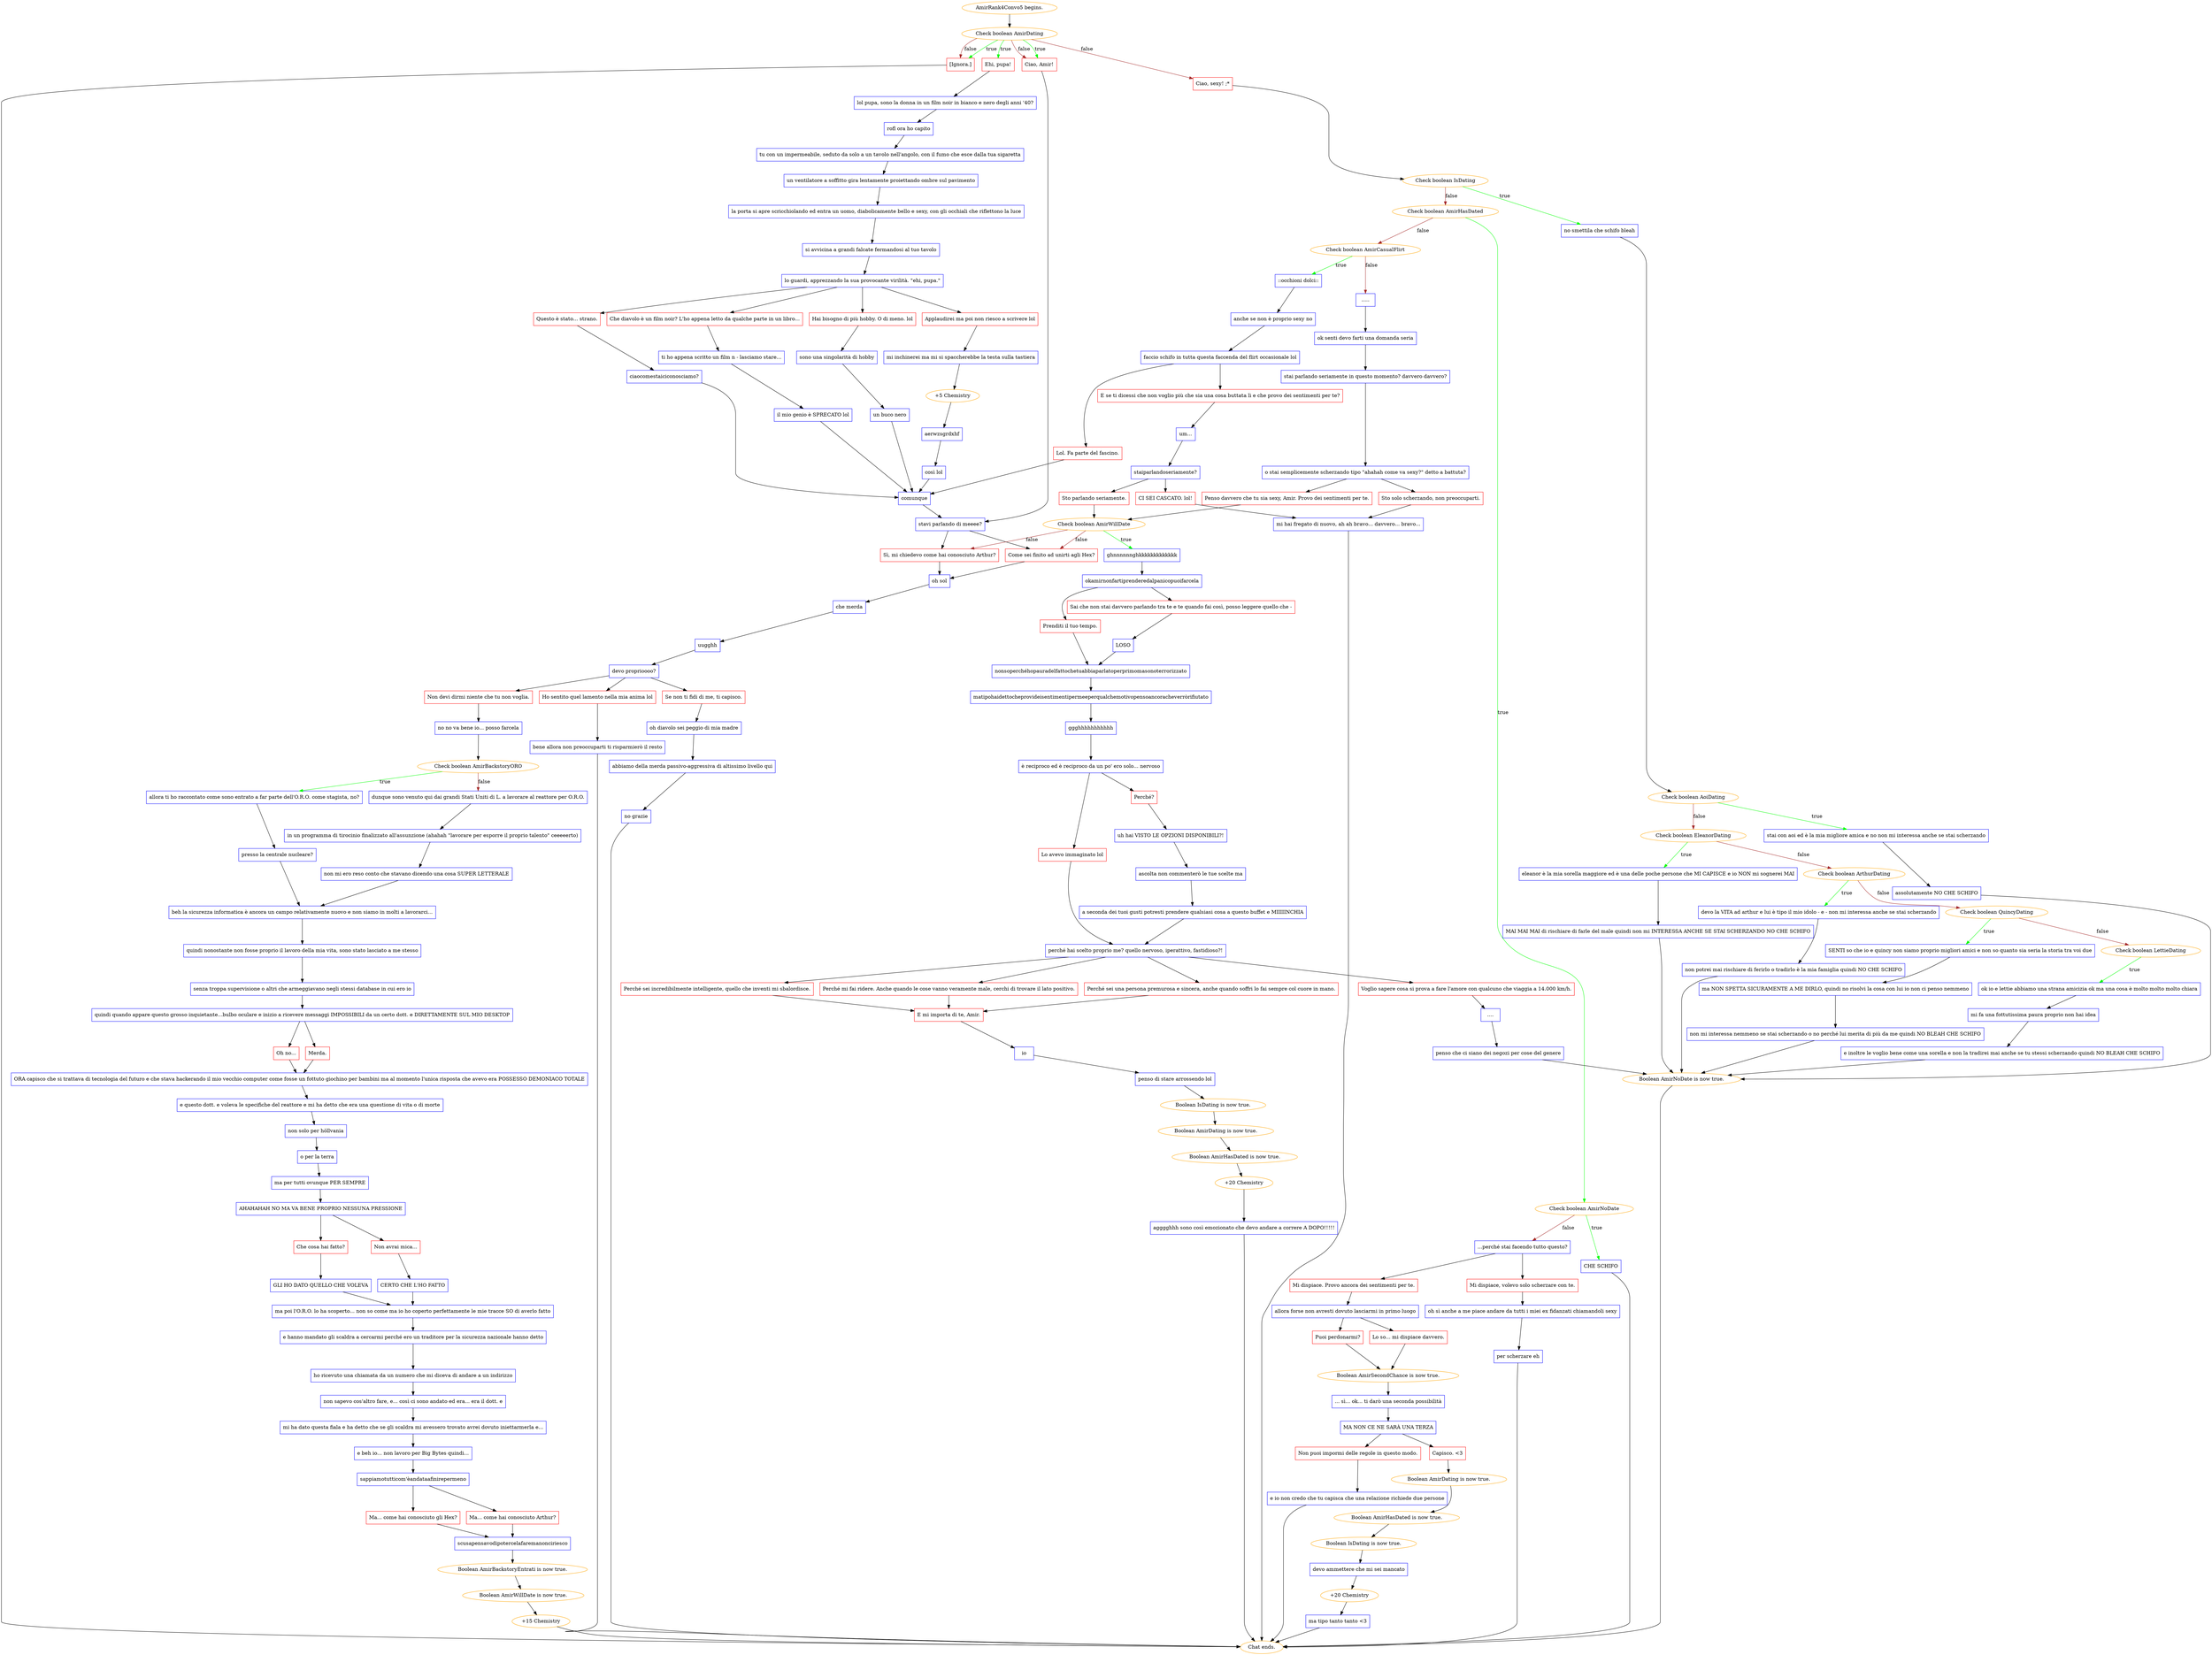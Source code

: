 digraph {
	"AmirRank4Convo5 begins." [color=orange];
		"AmirRank4Convo5 begins." -> j4038238885;
	j4038238885 [label="Check boolean AmirDating",color=orange];
		j4038238885 -> j4227301110 [label=true,color=green];
		j4038238885 -> j2355657778 [label=true,color=green];
		j4038238885 -> j4060732423 [label=true,color=green];
		j4038238885 -> j3001089247 [label=false,color=brown];
		j4038238885 -> j2355657778 [label=false,color=brown];
		j4038238885 -> j4060732423 [label=false,color=brown];
	j4227301110 [label="Ehi, pupa!",shape=box,color=red];
		j4227301110 -> j574569575;
	j2355657778 [label="Ciao, Amir!",shape=box,color=red];
		j2355657778 -> j1861277616;
	j4060732423 [label="[Ignora.]",shape=box,color=red];
		j4060732423 -> "Chat ends.";
	j3001089247 [label="Ciao, sexy! ;*",shape=box,color=red];
		j3001089247 -> j3187119475;
	j574569575 [label="lol pupa, sono la donna in un film noir in bianco e nero degli anni '40?",shape=box,color=blue];
		j574569575 -> j646936140;
	j1861277616 [label="stavi parlando di meeee?",shape=box,color=blue];
		j1861277616 -> j1819545218;
		j1861277616 -> j387909789;
	"Chat ends." [color=orange];
	j3187119475 [label="Check boolean IsDating",color=orange];
		j3187119475 -> j2549396881 [label=true,color=green];
		j3187119475 -> j2762511978 [label=false,color=brown];
	j646936140 [label="rofl ora ho capito",shape=box,color=blue];
		j646936140 -> j3924978568;
	j1819545218 [label="Come sei finito ad unirti agli Hex?",shape=box,color=red];
		j1819545218 -> j935467745;
	j387909789 [label="Sì, mi chiedevo come hai conosciuto Arthur?",shape=box,color=red];
		j387909789 -> j935467745;
	j2549396881 [label="no smettila che schifo bleah",shape=box,color=blue];
		j2549396881 -> j4121758529;
	j2762511978 [label="Check boolean AmirHasDated",color=orange];
		j2762511978 -> j583148247 [label=true,color=green];
		j2762511978 -> j3041935515 [label=false,color=brown];
	j3924978568 [label="tu con un impermeabile, seduto da solo a un tavolo nell'angolo, con il fumo che esce dalla tua sigaretta",shape=box,color=blue];
		j3924978568 -> j2676664305;
	j935467745 [label="oh sol",shape=box,color=blue];
		j935467745 -> j932749590;
	j4121758529 [label="Check boolean AoiDating",color=orange];
		j4121758529 -> j3727775133 [label=true,color=green];
		j4121758529 -> j3816408486 [label=false,color=brown];
	j583148247 [label="Check boolean AmirNoDate",color=orange];
		j583148247 -> j2056912977 [label=true,color=green];
		j583148247 -> j28731891 [label=false,color=brown];
	j3041935515 [label="Check boolean AmirCasualFlirt",color=orange];
		j3041935515 -> j2504016759 [label=true,color=green];
		j3041935515 -> j3203275927 [label=false,color=brown];
	j2676664305 [label="un ventilatore a soffitto gira lentamente proiettando ombre sul pavimento",shape=box,color=blue];
		j2676664305 -> j1047082674;
	j932749590 [label="che merda",shape=box,color=blue];
		j932749590 -> j3986521345;
	j3727775133 [label="stai con aoi ed è la mia migliore amica e no non mi interessa anche se stai scherzando",shape=box,color=blue];
		j3727775133 -> j1192721078;
	j3816408486 [label="Check boolean EleanorDating",color=orange];
		j3816408486 -> j1088839784 [label=true,color=green];
		j3816408486 -> j1390768341 [label=false,color=brown];
	j2056912977 [label="CHE SCHIFO",shape=box,color=blue];
		j2056912977 -> "Chat ends.";
	j28731891 [label="...perché stai facendo tutto questo?",shape=box,color=blue];
		j28731891 -> j844688193;
		j28731891 -> j629871063;
	j2504016759 [label="::occhioni dolci::",shape=box,color=blue];
		j2504016759 -> j3876450089;
	j3203275927 [label=".....",shape=box,color=blue];
		j3203275927 -> j141636507;
	j1047082674 [label="la porta si apre scricchiolando ed entra un uomo, diabolicamente bello e sexy, con gli occhiali che riflettono la luce",shape=box,color=blue];
		j1047082674 -> j4024584582;
	j3986521345 [label="uugghh",shape=box,color=blue];
		j3986521345 -> j2890683728;
	j1192721078 [label="assolutamente NO CHE SCHIFO",shape=box,color=blue];
		j1192721078 -> j1438323710;
	j1088839784 [label="eleanor è la mia sorella maggiore ed è una delle poche persone che MI CAPISCE e io NON mi sognerei MAI",shape=box,color=blue];
		j1088839784 -> j3345363337;
	j1390768341 [label="Check boolean ArthurDating",color=orange];
		j1390768341 -> j1534917417 [label=true,color=green];
		j1390768341 -> j4138058423 [label=false,color=brown];
	j844688193 [label="Mi dispiace. Provo ancora dei sentimenti per te.",shape=box,color=red];
		j844688193 -> j3623456239;
	j629871063 [label="Mi dispiace, volevo solo scherzare con te.",shape=box,color=red];
		j629871063 -> j2350952052;
	j3876450089 [label="anche se non è proprio sexy no",shape=box,color=blue];
		j3876450089 -> j1627741765;
	j141636507 [label="ok senti devo farti una domanda seria",shape=box,color=blue];
		j141636507 -> j547065665;
	j4024584582 [label="si avvicina a grandi falcate fermandosi al tuo tavolo",shape=box,color=blue];
		j4024584582 -> j936437622;
	j2890683728 [label="devo proprioooo?",shape=box,color=blue];
		j2890683728 -> j2727012864;
		j2890683728 -> j2856918901;
		j2890683728 -> j1691270279;
	j1438323710 [label="Boolean AmirNoDate is now true.",color=orange];
		j1438323710 -> "Chat ends.";
	j3345363337 [label="MAI MAI MAI di rischiare di farle del male quindi non mi INTERESSA ANCHE SE STAI SCHERZANDO NO CHE SCHIFO",shape=box,color=blue];
		j3345363337 -> j1438323710;
	j1534917417 [label="devo la VITA ad arthur e lui è tipo il mio idolo - e - non mi interessa anche se stai scherzando",shape=box,color=blue];
		j1534917417 -> j3157323994;
	j4138058423 [label="Check boolean QuincyDating",color=orange];
		j4138058423 -> j357369095 [label=true,color=green];
		j4138058423 -> j2396045377 [label=false,color=brown];
	j3623456239 [label="allora forse non avresti dovuto lasciarmi in primo luogo",shape=box,color=blue];
		j3623456239 -> j3314225853;
		j3623456239 -> j1139163717;
	j2350952052 [label="oh sì anche a me piace andare da tutti i miei ex fidanzati chiamandoli sexy",shape=box,color=blue];
		j2350952052 -> j675939059;
	j1627741765 [label="faccio schifo in tutta questa faccenda del flirt occasionale lol",shape=box,color=blue];
		j1627741765 -> j1544546955;
		j1627741765 -> j3473783028;
	j547065665 [label="stai parlando seriamente in questo momento? davvero davvero?",shape=box,color=blue];
		j547065665 -> j690468766;
	j936437622 [label="lo guardi, apprezzando la sua provocante virilità. \"ehi, pupa.\"",shape=box,color=blue];
		j936437622 -> j4267187334;
		j936437622 -> j1223019970;
		j936437622 -> j657865552;
		j936437622 -> j3118005368;
	j2727012864 [label="Se non ti fidi di me, ti capisco.",shape=box,color=red];
		j2727012864 -> j3612765144;
	j2856918901 [label="Non devi dirmi niente che tu non voglia.",shape=box,color=red];
		j2856918901 -> j530039275;
	j1691270279 [label="Ho sentito quel lamento nella mia anima lol",shape=box,color=red];
		j1691270279 -> j2980026575;
	j3157323994 [label="non potrei mai rischiare di ferirlo o tradirlo è la mia famiglia quindi NO CHE SCHIFO",shape=box,color=blue];
		j3157323994 -> j1438323710;
	j357369095 [label="SENTI so che io e quincy non siamo proprio migliori amici e non so quanto sia seria la storia tra voi due",shape=box,color=blue];
		j357369095 -> j937793609;
	j2396045377 [label="Check boolean LettieDating",color=orange];
		j2396045377 -> j3050366702 [label=true,color=green];
	j3314225853 [label="Lo so... mi dispiace davvero.",shape=box,color=red];
		j3314225853 -> j1396588776;
	j1139163717 [label="Puoi perdonarmi?",shape=box,color=red];
		j1139163717 -> j1396588776;
	j675939059 [label="per scherzare eh",shape=box,color=blue];
		j675939059 -> "Chat ends.";
	j1544546955 [label="Lol. Fa parte del fascino.",shape=box,color=red];
		j1544546955 -> j981139211;
	j3473783028 [label="E se ti dicessi che non voglio più che sia una cosa buttata lì e che provo dei sentimenti per te?",shape=box,color=red];
		j3473783028 -> j4267944673;
	j690468766 [label="o stai semplicemente scherzando tipo \"ahahah come va sexy?\" detto a battuta?",shape=box,color=blue];
		j690468766 -> j3468486916;
		j690468766 -> j298584296;
	j4267187334 [label="Che diavolo è un film noir? L'ho appena letto da qualche parte in un libro...",shape=box,color=red];
		j4267187334 -> j72275473;
	j1223019970 [label="Hai bisogno di più hobby. O di meno. lol",shape=box,color=red];
		j1223019970 -> j3455096004;
	j657865552 [label="Applaudirei ma poi non riesco a scrivere lol",shape=box,color=red];
		j657865552 -> j1307157019;
	j3118005368 [label="Questo è stato... strano.",shape=box,color=red];
		j3118005368 -> j371518850;
	j3612765144 [label="oh diavolo sei peggio di mia madre",shape=box,color=blue];
		j3612765144 -> j2555596379;
	j530039275 [label="no no va bene io... posso farcela",shape=box,color=blue];
		j530039275 -> j752942042;
	j2980026575 [label="bene allora non preoccuparti ti risparmierò il resto",shape=box,color=blue];
		j2980026575 -> "Chat ends.";
	j937793609 [label="ma NON SPETTA SICURAMENTE A ME DIRLO, quindi no risolvi la cosa con lui io non ci penso nemmeno",shape=box,color=blue];
		j937793609 -> j4008367099;
	j3050366702 [label="ok io e lettie abbiamo una strana amicizia ok ma una cosa è molto molto molto chiara",shape=box,color=blue];
		j3050366702 -> j2958615967;
	j1396588776 [label="Boolean AmirSecondChance is now true.",color=orange];
		j1396588776 -> j1504240456;
	j981139211 [label="comunque",shape=box,color=blue];
		j981139211 -> j1861277616;
	j4267944673 [label="um...",shape=box,color=blue];
		j4267944673 -> j1563671274;
	j3468486916 [label="Penso davvero che tu sia sexy, Amir. Provo dei sentimenti per te.",shape=box,color=red];
		j3468486916 -> j3219135128;
	j298584296 [label="Sto solo scherzando, non preoccuparti.",shape=box,color=red];
		j298584296 -> j1230771637;
	j72275473 [label="ti ho appena scritto un film n - lasciamo stare...",shape=box,color=blue];
		j72275473 -> j3951411703;
	j3455096004 [label="sono una singolarità di hobby",shape=box,color=blue];
		j3455096004 -> j4218244020;
	j1307157019 [label="mi inchinerei ma mi si spaccherebbe la testa sulla tastiera",shape=box,color=blue];
		j1307157019 -> j880194652;
	j371518850 [label="ciaocomestaiciconosciamo?",shape=box,color=blue];
		j371518850 -> j981139211;
	j2555596379 [label="abbiamo della merda passivo-aggressiva di altissimo livello qui",shape=box,color=blue];
		j2555596379 -> j4292281945;
	j752942042 [label="Check boolean AmirBackstoryORO",color=orange];
		j752942042 -> j3708208113 [label=true,color=green];
		j752942042 -> j306060715 [label=false,color=brown];
	j4008367099 [label="non mi interessa nemmeno se stai scherzando o no perché lui merita di più da me quindi NO BLEAH CHE SCHIFO",shape=box,color=blue];
		j4008367099 -> j1438323710;
	j2958615967 [label="mi fa una fottutissima paura proprio non hai idea",shape=box,color=blue];
		j2958615967 -> j1827052677;
	j1504240456 [label="... sì... ok... ti darò una seconda possibilità",shape=box,color=blue];
		j1504240456 -> j1486460213;
	j1563671274 [label="staiparlandoseriamente?",shape=box,color=blue];
		j1563671274 -> j3751313689;
		j1563671274 -> j613191980;
	j3219135128 [label="Check boolean AmirWillDate",color=orange];
		j3219135128 -> j4062561177 [label=true,color=green];
		j3219135128 -> j1819545218 [label=false,color=brown];
		j3219135128 -> j387909789 [label=false,color=brown];
	j1230771637 [label="mi hai fregato di nuovo, ah ah bravo... davvero... bravo...",shape=box,color=blue];
		j1230771637 -> "Chat ends.";
	j3951411703 [label="il mio genio è SPRECATO lol",shape=box,color=blue];
		j3951411703 -> j981139211;
	j4218244020 [label="un buco nero",shape=box,color=blue];
		j4218244020 -> j981139211;
	j880194652 [label="+5 Chemistry",color=orange];
		j880194652 -> j4273084126;
	j4292281945 [label="no grazie",shape=box,color=blue];
		j4292281945 -> "Chat ends.";
	j3708208113 [label="allora ti ho raccontato come sono entrato a far parte dell'O.R.O. come stagista, no?",shape=box,color=blue];
		j3708208113 -> j2815886536;
	j306060715 [label="dunque sono venuto qui dai grandi Stati Uniti di L. a lavorare al reattore per O.R.O.",shape=box,color=blue];
		j306060715 -> j506002108;
	j1827052677 [label="e inoltre le voglio bene come una sorella e non la tradirei mai anche se tu stessi scherzando quindi NO BLEAH CHE SCHIFO",shape=box,color=blue];
		j1827052677 -> j1438323710;
	j1486460213 [label="MA NON CE NE SARÀ UNA TERZA",shape=box,color=blue];
		j1486460213 -> j813528597;
		j1486460213 -> j747380980;
	j3751313689 [label="Sto parlando seriamente.",shape=box,color=red];
		j3751313689 -> j3219135128;
	j613191980 [label="CI SEI CASCATO. lol!",shape=box,color=red];
		j613191980 -> j1230771637;
	j4062561177 [label="ghnnnnnnghkkkkkkkkkkkkk",shape=box,color=blue];
		j4062561177 -> j2052365206;
	j4273084126 [label="aerwzsgrdxhf",shape=box,color=blue];
		j4273084126 -> j2971311432;
	j2815886536 [label="presso la centrale nucleare?",shape=box,color=blue];
		j2815886536 -> j3009796840;
	j506002108 [label="in un programma di tirocinio finalizzato all'assunzione (ahahah \"lavorare per esporre il proprio talento\" ceeeeerto)",shape=box,color=blue];
		j506002108 -> j2129120272;
	j813528597 [label="Capisco. <3",shape=box,color=red];
		j813528597 -> j3423780061;
	j747380980 [label="Non puoi impormi delle regole in questo modo.",shape=box,color=red];
		j747380980 -> j853668693;
	j2052365206 [label="okamirnonfartiprenderedalpanicopuoifarcela",shape=box,color=blue];
		j2052365206 -> j2619668463;
		j2052365206 -> j4197212270;
	j2971311432 [label="così lol",shape=box,color=blue];
		j2971311432 -> j981139211;
	j3009796840 [label="beh la sicurezza informatica è ancora un campo relativamente nuovo e non siamo in molti a lavorarci...",shape=box,color=blue];
		j3009796840 -> j3202532435;
	j2129120272 [label="non mi ero reso conto che stavano dicendo una cosa SUPER LETTERALE",shape=box,color=blue];
		j2129120272 -> j3009796840;
	j3423780061 [label="Boolean AmirDating is now true.",color=orange];
		j3423780061 -> j755077818;
	j853668693 [label="e io non credo che tu capisca che una relazione richiede due persone",shape=box,color=blue];
		j853668693 -> "Chat ends.";
	j2619668463 [label="Prenditi il tuo tempo.",shape=box,color=red];
		j2619668463 -> j3397336594;
	j4197212270 [label="Sai che non stai davvero parlando tra te e te quando fai così, posso leggere quello che -",shape=box,color=red];
		j4197212270 -> j600123066;
	j3202532435 [label="quindi nonostante non fosse proprio il lavoro della mia vita, sono stato lasciato a me stesso",shape=box,color=blue];
		j3202532435 -> j4242828917;
	j755077818 [label="Boolean AmirHasDated is now true.",color=orange];
		j755077818 -> j1525088803;
	j3397336594 [label="nonsoperchéhopauradelfattochetuabbiaparlatoperprimomasonoterrorizzato",shape=box,color=blue];
		j3397336594 -> j3057788970;
	j600123066 [label="LOSO",shape=box,color=blue];
		j600123066 -> j3397336594;
	j4242828917 [label="senza troppa supervisione o altri che armeggiavano negli stessi database in cui ero io",shape=box,color=blue];
		j4242828917 -> j2559451760;
	j1525088803 [label="Boolean IsDating is now true.",color=orange];
		j1525088803 -> j2725621212;
	j3057788970 [label="matipohaidettocheprovideisentimentipermeeperqualchemotivopensoancoracheverròrifiutato",shape=box,color=blue];
		j3057788970 -> j3888072815;
	j2559451760 [label="quindi quando appare questo grosso inquietante...bulbo oculare e inizio a ricevere messaggi IMPOSSIBILI da un certo dott. e DIRETTAMENTE SUL MIO DESKTOP",shape=box,color=blue];
		j2559451760 -> j475054406;
		j2559451760 -> j2115255069;
	j2725621212 [label="devo ammettere che mi sei mancato",shape=box,color=blue];
		j2725621212 -> j3231693761;
	j3888072815 [label="ggghhhhhhhhhhh",shape=box,color=blue];
		j3888072815 -> j3293889082;
	j475054406 [label="Oh no...",shape=box,color=red];
		j475054406 -> j1524284986;
	j2115255069 [label="Merda.",shape=box,color=red];
		j2115255069 -> j1524284986;
	j3231693761 [label="+20 Chemistry",color=orange];
		j3231693761 -> j2105674173;
	j3293889082 [label="è reciproco ed è reciproco da un po' ero solo... nervoso",shape=box,color=blue];
		j3293889082 -> j2992632384;
		j3293889082 -> j2186465887;
	j1524284986 [label="ORA capisco che si trattava di tecnologia del futuro e che stava hackerando il mio vecchio computer come fosse un fottuto giochino per bambini ma al momento l'unica risposta che avevo era POSSESSO DEMONIACO TOTALE",shape=box,color=blue];
		j1524284986 -> j765353019;
	j2105674173 [label="ma tipo tanto tanto <3",shape=box,color=blue];
		j2105674173 -> "Chat ends.";
	j2992632384 [label="Lo avevo immaginato lol",shape=box,color=red];
		j2992632384 -> j179759395;
	j2186465887 [label="Perché?",shape=box,color=red];
		j2186465887 -> j3038310728;
	j765353019 [label="e questo dott. e voleva le specifiche del reattore e mi ha detto che era una questione di vita o di morte",shape=box,color=blue];
		j765353019 -> j3157292628;
	j179759395 [label="perché hai scelto proprio me? quello nervoso, iperattivo, fastidioso?!",shape=box,color=blue];
		j179759395 -> j1640797989;
		j179759395 -> j2972392567;
		j179759395 -> j3211164744;
		j179759395 -> j208222974;
	j3038310728 [label="uh hai VISTO LE OPZIONI DISPONIBILI?!",shape=box,color=blue];
		j3038310728 -> j1536663675;
	j3157292628 [label="non solo per höllvania",shape=box,color=blue];
		j3157292628 -> j132048150;
	j1640797989 [label="Perché sei incredibilmente intelligente, quello che inventi mi sbalordisce.",shape=box,color=red];
		j1640797989 -> j3405013695;
	j2972392567 [label="Perché sei una persona premurosa e sincera, anche quando soffri lo fai sempre col cuore in mano.",shape=box,color=red];
		j2972392567 -> j3405013695;
	j3211164744 [label="Perché mi fai ridere. Anche quando le cose vanno veramente male, cerchi di trovare il lato positivo.",shape=box,color=red];
		j3211164744 -> j3405013695;
	j208222974 [label="Voglio sapere cosa si prova a fare l'amore con qualcuno che viaggia a 14.000 km/h.",shape=box,color=red];
		j208222974 -> j3555356349;
	j1536663675 [label="ascolta non commenterò le tue scelte ma",shape=box,color=blue];
		j1536663675 -> j3870987476;
	j132048150 [label="o per la terra",shape=box,color=blue];
		j132048150 -> j1824061625;
	j3405013695 [label="E mi importa di te, Amir.",shape=box,color=red];
		j3405013695 -> j638332847;
	j3555356349 [label="....",shape=box,color=blue];
		j3555356349 -> j3886238695;
	j3870987476 [label="a seconda dei tuoi gusti potresti prendere qualsiasi cosa a questo buffet e MIIIIINCHIA",shape=box,color=blue];
		j3870987476 -> j179759395;
	j1824061625 [label="ma per tutti ovunque PER SEMPRE",shape=box,color=blue];
		j1824061625 -> j81518378;
	j638332847 [label="io",shape=box,color=blue];
		j638332847 -> j4169942438;
	j3886238695 [label="penso che ci siano dei negozi per cose del genere",shape=box,color=blue];
		j3886238695 -> j1438323710;
	j81518378 [label="AHAHAHAH NO MA VA BENE PROPRIO NESSUNA PRESSIONE",shape=box,color=blue];
		j81518378 -> j69726631;
		j81518378 -> j3066863500;
	j4169942438 [label="penso di stare arrossendo lol",shape=box,color=blue];
		j4169942438 -> j1904582887;
	j69726631 [label="Che cosa hai fatto?",shape=box,color=red];
		j69726631 -> j706488159;
	j3066863500 [label="Non avrai mica...",shape=box,color=red];
		j3066863500 -> j3292151438;
	j1904582887 [label="Boolean IsDating is now true.",color=orange];
		j1904582887 -> j602884947;
	j706488159 [label="GLI HO DATO QUELLO CHE VOLEVA",shape=box,color=blue];
		j706488159 -> j3674863904;
	j3292151438 [label="CERTO CHE L'HO FATTO",shape=box,color=blue];
		j3292151438 -> j3674863904;
	j602884947 [label="Boolean AmirDating is now true.",color=orange];
		j602884947 -> j3286258982;
	j3674863904 [label="ma poi l'O.R.O. lo ha scoperto... non so come ma io ho coperto perfettamente le mie tracce SO di averlo fatto",shape=box,color=blue];
		j3674863904 -> j3187585500;
	j3286258982 [label="Boolean AmirHasDated is now true.",color=orange];
		j3286258982 -> j3219841883;
	j3187585500 [label="e hanno mandato gli scaldra a cercarmi perché ero un traditore per la sicurezza nazionale hanno detto",shape=box,color=blue];
		j3187585500 -> j430263791;
	j3219841883 [label="+20 Chemistry",color=orange];
		j3219841883 -> j2734538551;
	j430263791 [label="ho ricevuto una chiamata da un numero che mi diceva di andare a un indirizzo",shape=box,color=blue];
		j430263791 -> j2727279340;
	j2734538551 [label="agggghhh sono così emozionato che devo andare a correre A DOPO!!!!!",shape=box,color=blue];
		j2734538551 -> "Chat ends.";
	j2727279340 [label="non sapevo cos'altro fare, e... così ci sono andato ed era... era il dott. e",shape=box,color=blue];
		j2727279340 -> j952294836;
	j952294836 [label="mi ha dato questa fiala e ha detto che se gli scaldra mi avessero trovato avrei dovuto iniettarmerla e...",shape=box,color=blue];
		j952294836 -> j795594828;
	j795594828 [label="e beh io... non lavoro per Big Bytes quindi...",shape=box,color=blue];
		j795594828 -> j3716030992;
	j3716030992 [label="sappiamotutticom'èandataafinirepermeno",shape=box,color=blue];
		j3716030992 -> j3354280413;
		j3716030992 -> j2348047057;
	j3354280413 [label="Ma... come hai conosciuto gli Hex?",shape=box,color=red];
		j3354280413 -> j3317215662;
	j2348047057 [label="Ma... come hai conosciuto Arthur?",shape=box,color=red];
		j2348047057 -> j3317215662;
	j3317215662 [label="scusapensavodipotercelafaremanonciriesco",shape=box,color=blue];
		j3317215662 -> j796369039;
	j796369039 [label="Boolean AmirBackstoryEntrati is now true.",color=orange];
		j796369039 -> j439853534;
	j439853534 [label="Boolean AmirWillDate is now true.",color=orange];
		j439853534 -> j374273682;
	j374273682 [label="+15 Chemistry",color=orange];
		j374273682 -> "Chat ends.";
}